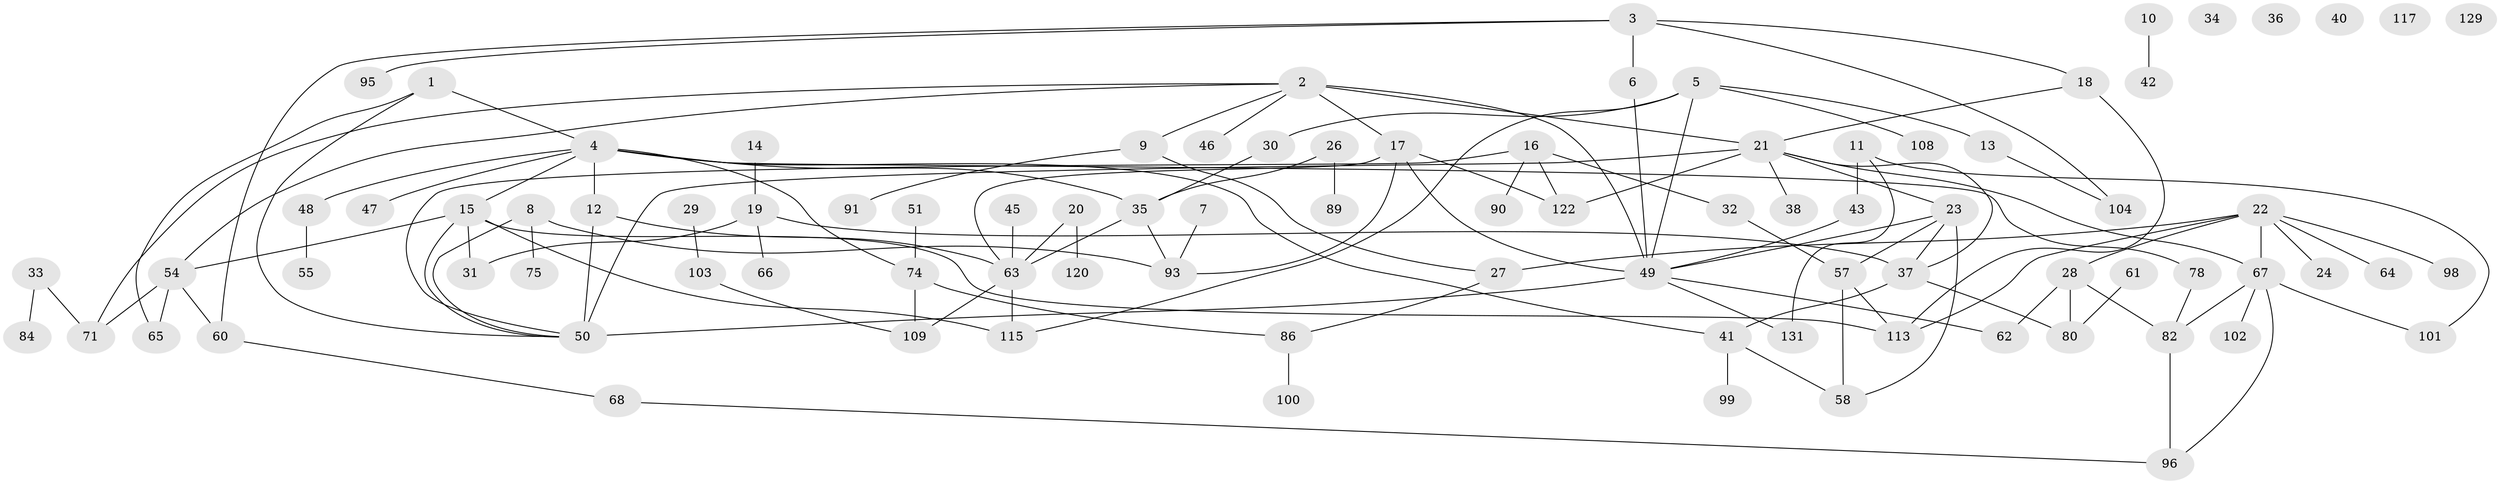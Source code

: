 // Generated by graph-tools (version 1.1) at 2025/23/03/03/25 07:23:29]
// undirected, 91 vertices, 124 edges
graph export_dot {
graph [start="1"]
  node [color=gray90,style=filled];
  1 [super="+106"];
  2 [super="+121"];
  3 [super="+39"];
  4 [super="+69"];
  5 [super="+127"];
  6;
  7;
  8 [super="+87"];
  9;
  10;
  11 [super="+92"];
  12 [super="+111"];
  13;
  14 [super="+76"];
  15 [super="+53"];
  16 [super="+52"];
  17 [super="+116"];
  18 [super="+44"];
  19 [super="+25"];
  20 [super="+123"];
  21 [super="+83"];
  22 [super="+70"];
  23 [super="+94"];
  24;
  26;
  27 [super="+112"];
  28;
  29;
  30 [super="+73"];
  31;
  32;
  33 [super="+110"];
  34;
  35 [super="+125"];
  36;
  37 [super="+119"];
  38;
  40;
  41 [super="+118"];
  42;
  43 [super="+124"];
  45;
  46;
  47;
  48;
  49 [super="+59"];
  50 [super="+97"];
  51;
  54 [super="+56"];
  55;
  57 [super="+88"];
  58;
  60 [super="+72"];
  61;
  62;
  63 [super="+79"];
  64;
  65;
  66;
  67 [super="+114"];
  68;
  71 [super="+81"];
  74;
  75 [super="+77"];
  78;
  80 [super="+85"];
  82;
  84 [super="+130"];
  86 [super="+105"];
  89;
  90;
  91;
  93 [super="+126"];
  95;
  96 [super="+128"];
  98;
  99;
  100;
  101;
  102;
  103 [super="+107"];
  104;
  108;
  109;
  113;
  115;
  117;
  120;
  122;
  129;
  131;
  1 -- 4;
  1 -- 65;
  1 -- 50;
  2 -- 21;
  2 -- 46;
  2 -- 71;
  2 -- 9;
  2 -- 49 [weight=2];
  2 -- 54;
  2 -- 17;
  3 -- 6;
  3 -- 18;
  3 -- 60;
  3 -- 104;
  3 -- 95;
  4 -- 15;
  4 -- 47;
  4 -- 74;
  4 -- 12;
  4 -- 48;
  4 -- 41;
  4 -- 78;
  4 -- 35;
  5 -- 49;
  5 -- 30;
  5 -- 13;
  5 -- 115;
  5 -- 108;
  6 -- 49;
  7 -- 93;
  8 -- 75;
  8 -- 50;
  8 -- 93;
  9 -- 91;
  9 -- 27;
  10 -- 42;
  11 -- 131;
  11 -- 101;
  11 -- 43;
  12 -- 50;
  12 -- 63;
  13 -- 104;
  14 -- 19;
  15 -- 31;
  15 -- 115;
  15 -- 50;
  15 -- 113;
  15 -- 54;
  16 -- 32;
  16 -- 50;
  16 -- 90;
  16 -- 122;
  17 -- 63;
  17 -- 49;
  17 -- 122;
  17 -- 93;
  18 -- 21;
  18 -- 113;
  19 -- 37;
  19 -- 66;
  19 -- 31;
  20 -- 63;
  20 -- 120;
  21 -- 50 [weight=2];
  21 -- 122 [weight=2];
  21 -- 67;
  21 -- 38;
  21 -- 23;
  21 -- 37;
  22 -- 64;
  22 -- 113;
  22 -- 98;
  22 -- 24;
  22 -- 28;
  22 -- 67;
  22 -- 27;
  23 -- 49;
  23 -- 57;
  23 -- 58;
  23 -- 37;
  26 -- 89;
  26 -- 35;
  27 -- 86;
  28 -- 62;
  28 -- 82;
  28 -- 80;
  29 -- 103;
  30 -- 35;
  32 -- 57;
  33 -- 71;
  33 -- 84;
  35 -- 63;
  35 -- 93;
  37 -- 80;
  37 -- 41;
  41 -- 58;
  41 -- 99;
  43 -- 49;
  45 -- 63;
  48 -- 55;
  49 -- 50 [weight=2];
  49 -- 62;
  49 -- 131;
  51 -- 74;
  54 -- 65;
  54 -- 71;
  54 -- 60;
  57 -- 58;
  57 -- 113;
  60 -- 68;
  61 -- 80;
  63 -- 109;
  63 -- 115;
  67 -- 82;
  67 -- 96;
  67 -- 102;
  67 -- 101;
  68 -- 96;
  74 -- 86;
  74 -- 109;
  78 -- 82;
  82 -- 96;
  86 -- 100;
  103 -- 109;
}
